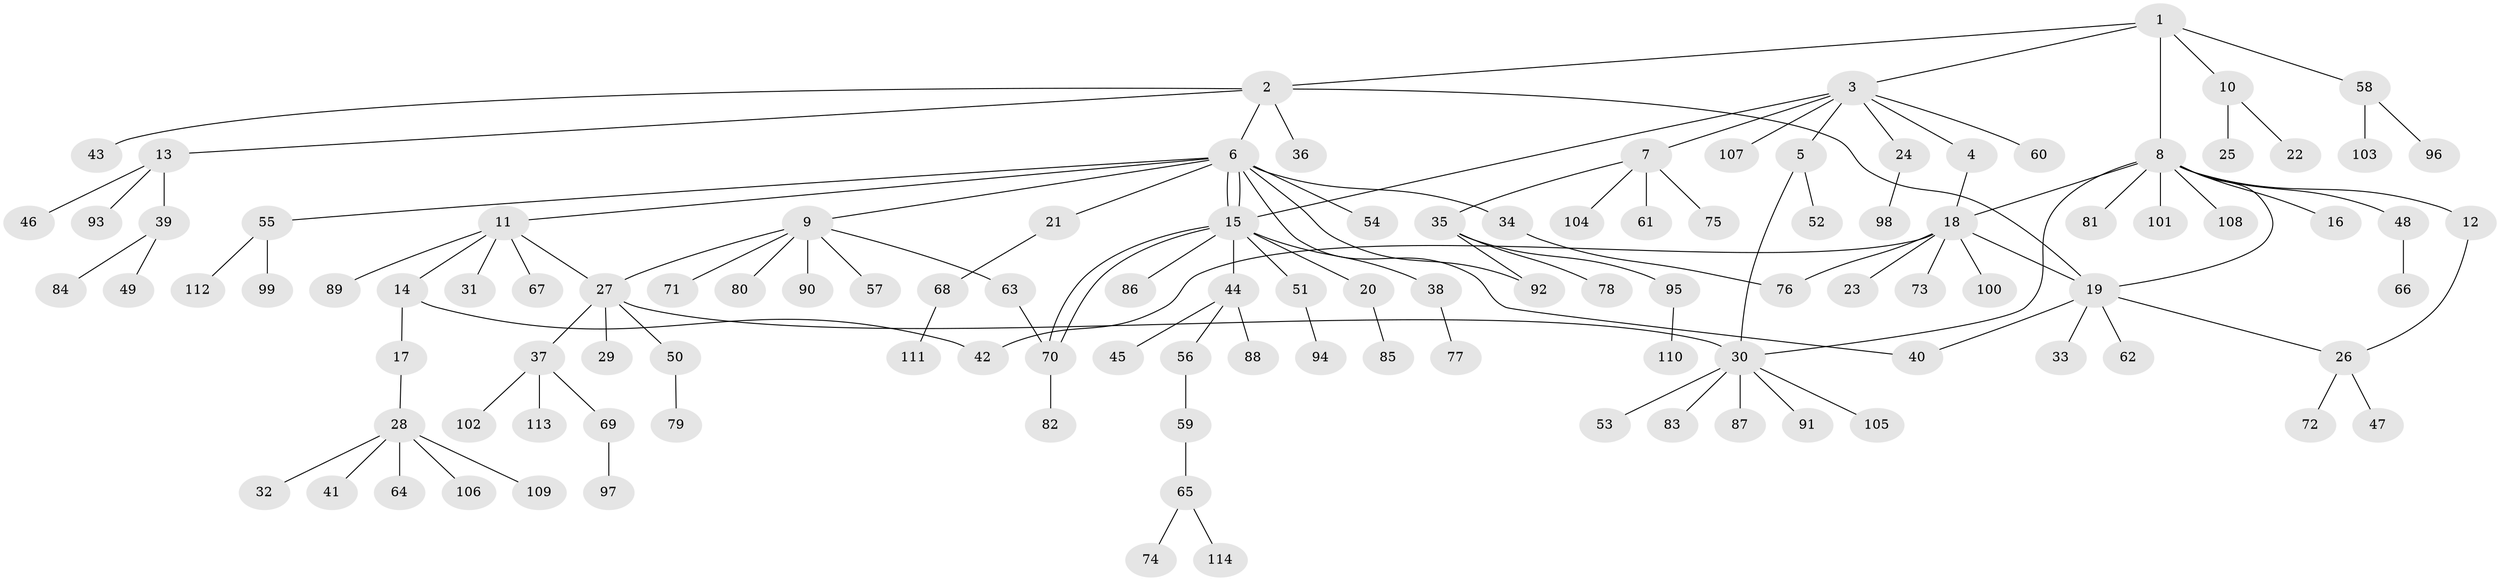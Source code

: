 // coarse degree distribution, {5: 0.07058823529411765, 9: 0.023529411764705882, 2: 0.18823529411764706, 11: 0.011764705882352941, 4: 0.023529411764705882, 8: 0.011764705882352941, 6: 0.011764705882352941, 3: 0.058823529411764705, 1: 0.5764705882352941, 12: 0.011764705882352941, 7: 0.011764705882352941}
// Generated by graph-tools (version 1.1) at 2025/41/03/06/25 10:41:50]
// undirected, 114 vertices, 128 edges
graph export_dot {
graph [start="1"]
  node [color=gray90,style=filled];
  1;
  2;
  3;
  4;
  5;
  6;
  7;
  8;
  9;
  10;
  11;
  12;
  13;
  14;
  15;
  16;
  17;
  18;
  19;
  20;
  21;
  22;
  23;
  24;
  25;
  26;
  27;
  28;
  29;
  30;
  31;
  32;
  33;
  34;
  35;
  36;
  37;
  38;
  39;
  40;
  41;
  42;
  43;
  44;
  45;
  46;
  47;
  48;
  49;
  50;
  51;
  52;
  53;
  54;
  55;
  56;
  57;
  58;
  59;
  60;
  61;
  62;
  63;
  64;
  65;
  66;
  67;
  68;
  69;
  70;
  71;
  72;
  73;
  74;
  75;
  76;
  77;
  78;
  79;
  80;
  81;
  82;
  83;
  84;
  85;
  86;
  87;
  88;
  89;
  90;
  91;
  92;
  93;
  94;
  95;
  96;
  97;
  98;
  99;
  100;
  101;
  102;
  103;
  104;
  105;
  106;
  107;
  108;
  109;
  110;
  111;
  112;
  113;
  114;
  1 -- 2;
  1 -- 3;
  1 -- 8;
  1 -- 10;
  1 -- 58;
  2 -- 6;
  2 -- 13;
  2 -- 19;
  2 -- 36;
  2 -- 43;
  3 -- 4;
  3 -- 5;
  3 -- 7;
  3 -- 15;
  3 -- 24;
  3 -- 60;
  3 -- 107;
  4 -- 18;
  5 -- 30;
  5 -- 52;
  6 -- 9;
  6 -- 11;
  6 -- 15;
  6 -- 15;
  6 -- 21;
  6 -- 34;
  6 -- 40;
  6 -- 54;
  6 -- 55;
  6 -- 92;
  7 -- 35;
  7 -- 61;
  7 -- 75;
  7 -- 104;
  8 -- 12;
  8 -- 16;
  8 -- 18;
  8 -- 19;
  8 -- 30;
  8 -- 48;
  8 -- 81;
  8 -- 101;
  8 -- 108;
  9 -- 27;
  9 -- 57;
  9 -- 63;
  9 -- 71;
  9 -- 80;
  9 -- 90;
  10 -- 22;
  10 -- 25;
  11 -- 14;
  11 -- 27;
  11 -- 31;
  11 -- 67;
  11 -- 89;
  12 -- 26;
  13 -- 39;
  13 -- 46;
  13 -- 93;
  14 -- 17;
  14 -- 42;
  15 -- 20;
  15 -- 38;
  15 -- 44;
  15 -- 51;
  15 -- 70;
  15 -- 70;
  15 -- 86;
  17 -- 28;
  18 -- 19;
  18 -- 23;
  18 -- 42;
  18 -- 73;
  18 -- 76;
  18 -- 100;
  19 -- 26;
  19 -- 33;
  19 -- 40;
  19 -- 62;
  20 -- 85;
  21 -- 68;
  24 -- 98;
  26 -- 47;
  26 -- 72;
  27 -- 29;
  27 -- 30;
  27 -- 37;
  27 -- 50;
  28 -- 32;
  28 -- 41;
  28 -- 64;
  28 -- 106;
  28 -- 109;
  30 -- 53;
  30 -- 83;
  30 -- 87;
  30 -- 91;
  30 -- 105;
  34 -- 76;
  35 -- 78;
  35 -- 92;
  35 -- 95;
  37 -- 69;
  37 -- 102;
  37 -- 113;
  38 -- 77;
  39 -- 49;
  39 -- 84;
  44 -- 45;
  44 -- 56;
  44 -- 88;
  48 -- 66;
  50 -- 79;
  51 -- 94;
  55 -- 99;
  55 -- 112;
  56 -- 59;
  58 -- 96;
  58 -- 103;
  59 -- 65;
  63 -- 70;
  65 -- 74;
  65 -- 114;
  68 -- 111;
  69 -- 97;
  70 -- 82;
  95 -- 110;
}
